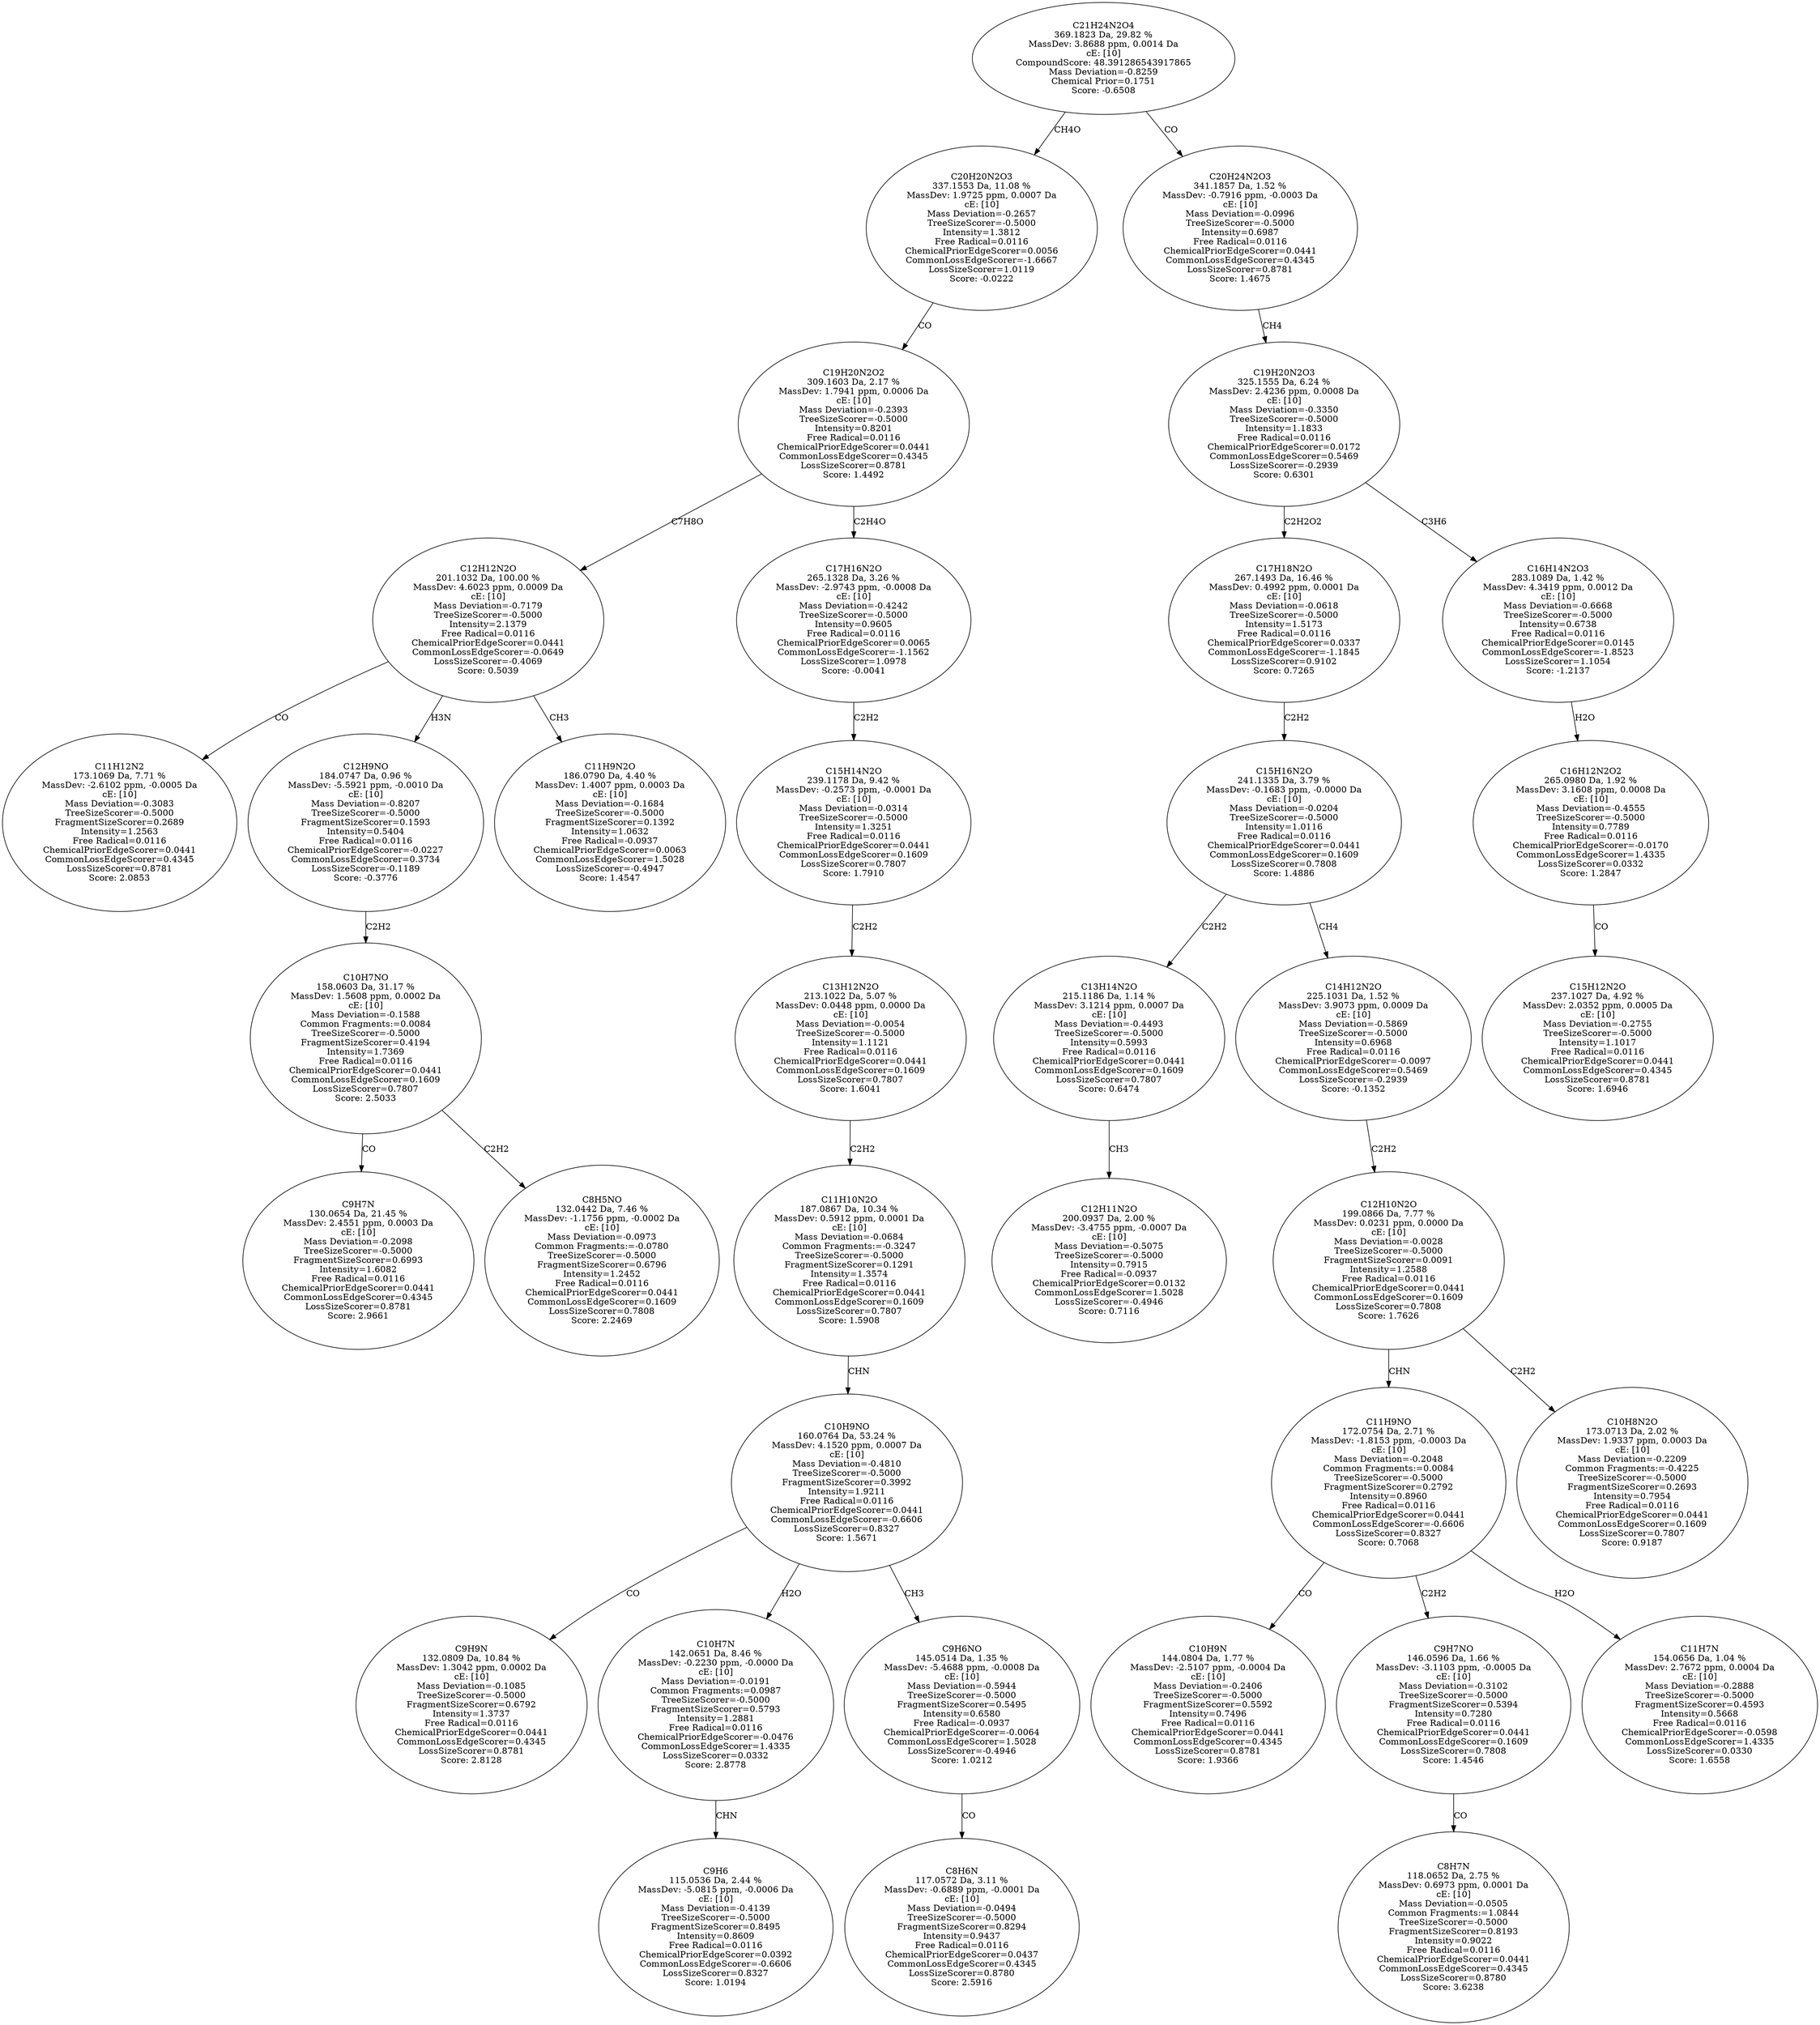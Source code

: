 strict digraph {
v1 [label="C11H12N2\n173.1069 Da, 7.71 %\nMassDev: -2.6102 ppm, -0.0005 Da\ncE: [10]\nMass Deviation=-0.3083\nTreeSizeScorer=-0.5000\nFragmentSizeScorer=0.2689\nIntensity=1.2563\nFree Radical=0.0116\nChemicalPriorEdgeScorer=0.0441\nCommonLossEdgeScorer=0.4345\nLossSizeScorer=0.8781\nScore: 2.0853"];
v2 [label="C9H7N\n130.0654 Da, 21.45 %\nMassDev: 2.4551 ppm, 0.0003 Da\ncE: [10]\nMass Deviation=-0.2098\nTreeSizeScorer=-0.5000\nFragmentSizeScorer=0.6993\nIntensity=1.6082\nFree Radical=0.0116\nChemicalPriorEdgeScorer=0.0441\nCommonLossEdgeScorer=0.4345\nLossSizeScorer=0.8781\nScore: 2.9661"];
v3 [label="C8H5NO\n132.0442 Da, 7.46 %\nMassDev: -1.1756 ppm, -0.0002 Da\ncE: [10]\nMass Deviation=-0.0973\nCommon Fragments:=-0.0780\nTreeSizeScorer=-0.5000\nFragmentSizeScorer=0.6796\nIntensity=1.2452\nFree Radical=0.0116\nChemicalPriorEdgeScorer=0.0441\nCommonLossEdgeScorer=0.1609\nLossSizeScorer=0.7808\nScore: 2.2469"];
v4 [label="C10H7NO\n158.0603 Da, 31.17 %\nMassDev: 1.5608 ppm, 0.0002 Da\ncE: [10]\nMass Deviation=-0.1588\nCommon Fragments:=0.0084\nTreeSizeScorer=-0.5000\nFragmentSizeScorer=0.4194\nIntensity=1.7369\nFree Radical=0.0116\nChemicalPriorEdgeScorer=0.0441\nCommonLossEdgeScorer=0.1609\nLossSizeScorer=0.7807\nScore: 2.5033"];
v5 [label="C12H9NO\n184.0747 Da, 0.96 %\nMassDev: -5.5921 ppm, -0.0010 Da\ncE: [10]\nMass Deviation=-0.8207\nTreeSizeScorer=-0.5000\nFragmentSizeScorer=0.1593\nIntensity=0.5404\nFree Radical=0.0116\nChemicalPriorEdgeScorer=-0.0227\nCommonLossEdgeScorer=0.3734\nLossSizeScorer=-0.1189\nScore: -0.3776"];
v6 [label="C11H9N2O\n186.0790 Da, 4.40 %\nMassDev: 1.4007 ppm, 0.0003 Da\ncE: [10]\nMass Deviation=-0.1684\nTreeSizeScorer=-0.5000\nFragmentSizeScorer=0.1392\nIntensity=1.0632\nFree Radical=-0.0937\nChemicalPriorEdgeScorer=0.0063\nCommonLossEdgeScorer=1.5028\nLossSizeScorer=-0.4947\nScore: 1.4547"];
v7 [label="C12H12N2O\n201.1032 Da, 100.00 %\nMassDev: 4.6023 ppm, 0.0009 Da\ncE: [10]\nMass Deviation=-0.7179\nTreeSizeScorer=-0.5000\nIntensity=2.1379\nFree Radical=0.0116\nChemicalPriorEdgeScorer=0.0441\nCommonLossEdgeScorer=-0.0649\nLossSizeScorer=-0.4069\nScore: 0.5039"];
v8 [label="C9H9N\n132.0809 Da, 10.84 %\nMassDev: 1.3042 ppm, 0.0002 Da\ncE: [10]\nMass Deviation=-0.1085\nTreeSizeScorer=-0.5000\nFragmentSizeScorer=0.6792\nIntensity=1.3737\nFree Radical=0.0116\nChemicalPriorEdgeScorer=0.0441\nCommonLossEdgeScorer=0.4345\nLossSizeScorer=0.8781\nScore: 2.8128"];
v9 [label="C9H6\n115.0536 Da, 2.44 %\nMassDev: -5.0815 ppm, -0.0006 Da\ncE: [10]\nMass Deviation=-0.4139\nTreeSizeScorer=-0.5000\nFragmentSizeScorer=0.8495\nIntensity=0.8609\nFree Radical=0.0116\nChemicalPriorEdgeScorer=0.0392\nCommonLossEdgeScorer=-0.6606\nLossSizeScorer=0.8327\nScore: 1.0194"];
v10 [label="C10H7N\n142.0651 Da, 8.46 %\nMassDev: -0.2230 ppm, -0.0000 Da\ncE: [10]\nMass Deviation=-0.0191\nCommon Fragments:=0.0987\nTreeSizeScorer=-0.5000\nFragmentSizeScorer=0.5793\nIntensity=1.2881\nFree Radical=0.0116\nChemicalPriorEdgeScorer=-0.0476\nCommonLossEdgeScorer=1.4335\nLossSizeScorer=0.0332\nScore: 2.8778"];
v11 [label="C8H6N\n117.0572 Da, 3.11 %\nMassDev: -0.6889 ppm, -0.0001 Da\ncE: [10]\nMass Deviation=-0.0494\nTreeSizeScorer=-0.5000\nFragmentSizeScorer=0.8294\nIntensity=0.9437\nFree Radical=0.0116\nChemicalPriorEdgeScorer=0.0437\nCommonLossEdgeScorer=0.4345\nLossSizeScorer=0.8780\nScore: 2.5916"];
v12 [label="C9H6NO\n145.0514 Da, 1.35 %\nMassDev: -5.4688 ppm, -0.0008 Da\ncE: [10]\nMass Deviation=-0.5944\nTreeSizeScorer=-0.5000\nFragmentSizeScorer=0.5495\nIntensity=0.6580\nFree Radical=-0.0937\nChemicalPriorEdgeScorer=-0.0064\nCommonLossEdgeScorer=1.5028\nLossSizeScorer=-0.4946\nScore: 1.0212"];
v13 [label="C10H9NO\n160.0764 Da, 53.24 %\nMassDev: 4.1520 ppm, 0.0007 Da\ncE: [10]\nMass Deviation=-0.4810\nTreeSizeScorer=-0.5000\nFragmentSizeScorer=0.3992\nIntensity=1.9211\nFree Radical=0.0116\nChemicalPriorEdgeScorer=0.0441\nCommonLossEdgeScorer=-0.6606\nLossSizeScorer=0.8327\nScore: 1.5671"];
v14 [label="C11H10N2O\n187.0867 Da, 10.34 %\nMassDev: 0.5912 ppm, 0.0001 Da\ncE: [10]\nMass Deviation=-0.0684\nCommon Fragments:=-0.3247\nTreeSizeScorer=-0.5000\nFragmentSizeScorer=0.1291\nIntensity=1.3574\nFree Radical=0.0116\nChemicalPriorEdgeScorer=0.0441\nCommonLossEdgeScorer=0.1609\nLossSizeScorer=0.7807\nScore: 1.5908"];
v15 [label="C13H12N2O\n213.1022 Da, 5.07 %\nMassDev: 0.0448 ppm, 0.0000 Da\ncE: [10]\nMass Deviation=-0.0054\nTreeSizeScorer=-0.5000\nIntensity=1.1121\nFree Radical=0.0116\nChemicalPriorEdgeScorer=0.0441\nCommonLossEdgeScorer=0.1609\nLossSizeScorer=0.7807\nScore: 1.6041"];
v16 [label="C15H14N2O\n239.1178 Da, 9.42 %\nMassDev: -0.2573 ppm, -0.0001 Da\ncE: [10]\nMass Deviation=-0.0314\nTreeSizeScorer=-0.5000\nIntensity=1.3251\nFree Radical=0.0116\nChemicalPriorEdgeScorer=0.0441\nCommonLossEdgeScorer=0.1609\nLossSizeScorer=0.7807\nScore: 1.7910"];
v17 [label="C17H16N2O\n265.1328 Da, 3.26 %\nMassDev: -2.9743 ppm, -0.0008 Da\ncE: [10]\nMass Deviation=-0.4242\nTreeSizeScorer=-0.5000\nIntensity=0.9605\nFree Radical=0.0116\nChemicalPriorEdgeScorer=0.0065\nCommonLossEdgeScorer=-1.1562\nLossSizeScorer=1.0978\nScore: -0.0041"];
v18 [label="C19H20N2O2\n309.1603 Da, 2.17 %\nMassDev: 1.7941 ppm, 0.0006 Da\ncE: [10]\nMass Deviation=-0.2393\nTreeSizeScorer=-0.5000\nIntensity=0.8201\nFree Radical=0.0116\nChemicalPriorEdgeScorer=0.0441\nCommonLossEdgeScorer=0.4345\nLossSizeScorer=0.8781\nScore: 1.4492"];
v19 [label="C20H20N2O3\n337.1553 Da, 11.08 %\nMassDev: 1.9725 ppm, 0.0007 Da\ncE: [10]\nMass Deviation=-0.2657\nTreeSizeScorer=-0.5000\nIntensity=1.3812\nFree Radical=0.0116\nChemicalPriorEdgeScorer=0.0056\nCommonLossEdgeScorer=-1.6667\nLossSizeScorer=1.0119\nScore: -0.0222"];
v20 [label="C12H11N2O\n200.0937 Da, 2.00 %\nMassDev: -3.4755 ppm, -0.0007 Da\ncE: [10]\nMass Deviation=-0.5075\nTreeSizeScorer=-0.5000\nIntensity=0.7915\nFree Radical=-0.0937\nChemicalPriorEdgeScorer=0.0132\nCommonLossEdgeScorer=1.5028\nLossSizeScorer=-0.4946\nScore: 0.7116"];
v21 [label="C13H14N2O\n215.1186 Da, 1.14 %\nMassDev: 3.1214 ppm, 0.0007 Da\ncE: [10]\nMass Deviation=-0.4493\nTreeSizeScorer=-0.5000\nIntensity=0.5993\nFree Radical=0.0116\nChemicalPriorEdgeScorer=0.0441\nCommonLossEdgeScorer=0.1609\nLossSizeScorer=0.7807\nScore: 0.6474"];
v22 [label="C10H9N\n144.0804 Da, 1.77 %\nMassDev: -2.5107 ppm, -0.0004 Da\ncE: [10]\nMass Deviation=-0.2406\nTreeSizeScorer=-0.5000\nFragmentSizeScorer=0.5592\nIntensity=0.7496\nFree Radical=0.0116\nChemicalPriorEdgeScorer=0.0441\nCommonLossEdgeScorer=0.4345\nLossSizeScorer=0.8781\nScore: 1.9366"];
v23 [label="C8H7N\n118.0652 Da, 2.75 %\nMassDev: 0.6973 ppm, 0.0001 Da\ncE: [10]\nMass Deviation=-0.0505\nCommon Fragments:=1.0844\nTreeSizeScorer=-0.5000\nFragmentSizeScorer=0.8193\nIntensity=0.9022\nFree Radical=0.0116\nChemicalPriorEdgeScorer=0.0441\nCommonLossEdgeScorer=0.4345\nLossSizeScorer=0.8780\nScore: 3.6238"];
v24 [label="C9H7NO\n146.0596 Da, 1.66 %\nMassDev: -3.1103 ppm, -0.0005 Da\ncE: [10]\nMass Deviation=-0.3102\nTreeSizeScorer=-0.5000\nFragmentSizeScorer=0.5394\nIntensity=0.7280\nFree Radical=0.0116\nChemicalPriorEdgeScorer=0.0441\nCommonLossEdgeScorer=0.1609\nLossSizeScorer=0.7808\nScore: 1.4546"];
v25 [label="C11H7N\n154.0656 Da, 1.04 %\nMassDev: 2.7672 ppm, 0.0004 Da\ncE: [10]\nMass Deviation=-0.2888\nTreeSizeScorer=-0.5000\nFragmentSizeScorer=0.4593\nIntensity=0.5668\nFree Radical=0.0116\nChemicalPriorEdgeScorer=-0.0598\nCommonLossEdgeScorer=1.4335\nLossSizeScorer=0.0330\nScore: 1.6558"];
v26 [label="C11H9NO\n172.0754 Da, 2.71 %\nMassDev: -1.8153 ppm, -0.0003 Da\ncE: [10]\nMass Deviation=-0.2048\nCommon Fragments:=0.0084\nTreeSizeScorer=-0.5000\nFragmentSizeScorer=0.2792\nIntensity=0.8960\nFree Radical=0.0116\nChemicalPriorEdgeScorer=0.0441\nCommonLossEdgeScorer=-0.6606\nLossSizeScorer=0.8327\nScore: 0.7068"];
v27 [label="C10H8N2O\n173.0713 Da, 2.02 %\nMassDev: 1.9337 ppm, 0.0003 Da\ncE: [10]\nMass Deviation=-0.2209\nCommon Fragments:=-0.4225\nTreeSizeScorer=-0.5000\nFragmentSizeScorer=0.2693\nIntensity=0.7954\nFree Radical=0.0116\nChemicalPriorEdgeScorer=0.0441\nCommonLossEdgeScorer=0.1609\nLossSizeScorer=0.7807\nScore: 0.9187"];
v28 [label="C12H10N2O\n199.0866 Da, 7.77 %\nMassDev: 0.0231 ppm, 0.0000 Da\ncE: [10]\nMass Deviation=-0.0028\nTreeSizeScorer=-0.5000\nFragmentSizeScorer=0.0091\nIntensity=1.2588\nFree Radical=0.0116\nChemicalPriorEdgeScorer=0.0441\nCommonLossEdgeScorer=0.1609\nLossSizeScorer=0.7808\nScore: 1.7626"];
v29 [label="C14H12N2O\n225.1031 Da, 1.52 %\nMassDev: 3.9073 ppm, 0.0009 Da\ncE: [10]\nMass Deviation=-0.5869\nTreeSizeScorer=-0.5000\nIntensity=0.6968\nFree Radical=0.0116\nChemicalPriorEdgeScorer=-0.0097\nCommonLossEdgeScorer=0.5469\nLossSizeScorer=-0.2939\nScore: -0.1352"];
v30 [label="C15H16N2O\n241.1335 Da, 3.79 %\nMassDev: -0.1683 ppm, -0.0000 Da\ncE: [10]\nMass Deviation=-0.0204\nTreeSizeScorer=-0.5000\nIntensity=1.0116\nFree Radical=0.0116\nChemicalPriorEdgeScorer=0.0441\nCommonLossEdgeScorer=0.1609\nLossSizeScorer=0.7808\nScore: 1.4886"];
v31 [label="C17H18N2O\n267.1493 Da, 16.46 %\nMassDev: 0.4992 ppm, 0.0001 Da\ncE: [10]\nMass Deviation=-0.0618\nTreeSizeScorer=-0.5000\nIntensity=1.5173\nFree Radical=0.0116\nChemicalPriorEdgeScorer=0.0337\nCommonLossEdgeScorer=-1.1845\nLossSizeScorer=0.9102\nScore: 0.7265"];
v32 [label="C15H12N2O\n237.1027 Da, 4.92 %\nMassDev: 2.0352 ppm, 0.0005 Da\ncE: [10]\nMass Deviation=-0.2755\nTreeSizeScorer=-0.5000\nIntensity=1.1017\nFree Radical=0.0116\nChemicalPriorEdgeScorer=0.0441\nCommonLossEdgeScorer=0.4345\nLossSizeScorer=0.8781\nScore: 1.6946"];
v33 [label="C16H12N2O2\n265.0980 Da, 1.92 %\nMassDev: 3.1608 ppm, 0.0008 Da\ncE: [10]\nMass Deviation=-0.4555\nTreeSizeScorer=-0.5000\nIntensity=0.7789\nFree Radical=0.0116\nChemicalPriorEdgeScorer=-0.0170\nCommonLossEdgeScorer=1.4335\nLossSizeScorer=0.0332\nScore: 1.2847"];
v34 [label="C16H14N2O3\n283.1089 Da, 1.42 %\nMassDev: 4.3419 ppm, 0.0012 Da\ncE: [10]\nMass Deviation=-0.6668\nTreeSizeScorer=-0.5000\nIntensity=0.6738\nFree Radical=0.0116\nChemicalPriorEdgeScorer=0.0145\nCommonLossEdgeScorer=-1.8523\nLossSizeScorer=1.1054\nScore: -1.2137"];
v35 [label="C19H20N2O3\n325.1555 Da, 6.24 %\nMassDev: 2.4236 ppm, 0.0008 Da\ncE: [10]\nMass Deviation=-0.3350\nTreeSizeScorer=-0.5000\nIntensity=1.1833\nFree Radical=0.0116\nChemicalPriorEdgeScorer=0.0172\nCommonLossEdgeScorer=0.5469\nLossSizeScorer=-0.2939\nScore: 0.6301"];
v36 [label="C20H24N2O3\n341.1857 Da, 1.52 %\nMassDev: -0.7916 ppm, -0.0003 Da\ncE: [10]\nMass Deviation=-0.0996\nTreeSizeScorer=-0.5000\nIntensity=0.6987\nFree Radical=0.0116\nChemicalPriorEdgeScorer=0.0441\nCommonLossEdgeScorer=0.4345\nLossSizeScorer=0.8781\nScore: 1.4675"];
v37 [label="C21H24N2O4\n369.1823 Da, 29.82 %\nMassDev: 3.8688 ppm, 0.0014 Da\ncE: [10]\nCompoundScore: 48.391286543917865\nMass Deviation=-0.8259\nChemical Prior=0.1751\nScore: -0.6508"];
v7 -> v1 [label="CO"];
v4 -> v2 [label="CO"];
v4 -> v3 [label="C2H2"];
v5 -> v4 [label="C2H2"];
v7 -> v5 [label="H3N"];
v7 -> v6 [label="CH3"];
v18 -> v7 [label="C7H8O"];
v13 -> v8 [label="CO"];
v10 -> v9 [label="CHN"];
v13 -> v10 [label="H2O"];
v12 -> v11 [label="CO"];
v13 -> v12 [label="CH3"];
v14 -> v13 [label="CHN"];
v15 -> v14 [label="C2H2"];
v16 -> v15 [label="C2H2"];
v17 -> v16 [label="C2H2"];
v18 -> v17 [label="C2H4O"];
v19 -> v18 [label="CO"];
v37 -> v19 [label="CH4O"];
v21 -> v20 [label="CH3"];
v30 -> v21 [label="C2H2"];
v26 -> v22 [label="CO"];
v24 -> v23 [label="CO"];
v26 -> v24 [label="C2H2"];
v26 -> v25 [label="H2O"];
v28 -> v26 [label="CHN"];
v28 -> v27 [label="C2H2"];
v29 -> v28 [label="C2H2"];
v30 -> v29 [label="CH4"];
v31 -> v30 [label="C2H2"];
v35 -> v31 [label="C2H2O2"];
v33 -> v32 [label="CO"];
v34 -> v33 [label="H2O"];
v35 -> v34 [label="C3H6"];
v36 -> v35 [label="CH4"];
v37 -> v36 [label="CO"];
}